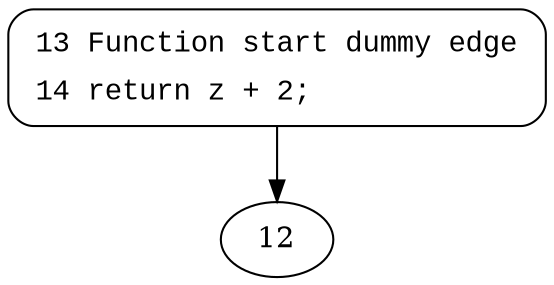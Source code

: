 digraph f {
13 [style="filled,bold" penwidth="1" fillcolor="white" fontname="Courier New" shape="Mrecord" label=<<table border="0" cellborder="0" cellpadding="3" bgcolor="white"><tr><td align="right">13</td><td align="left">Function start dummy edge</td></tr><tr><td align="right">14</td><td align="left">return z + 2;</td></tr></table>>]
13 -> 12[label=""]
}